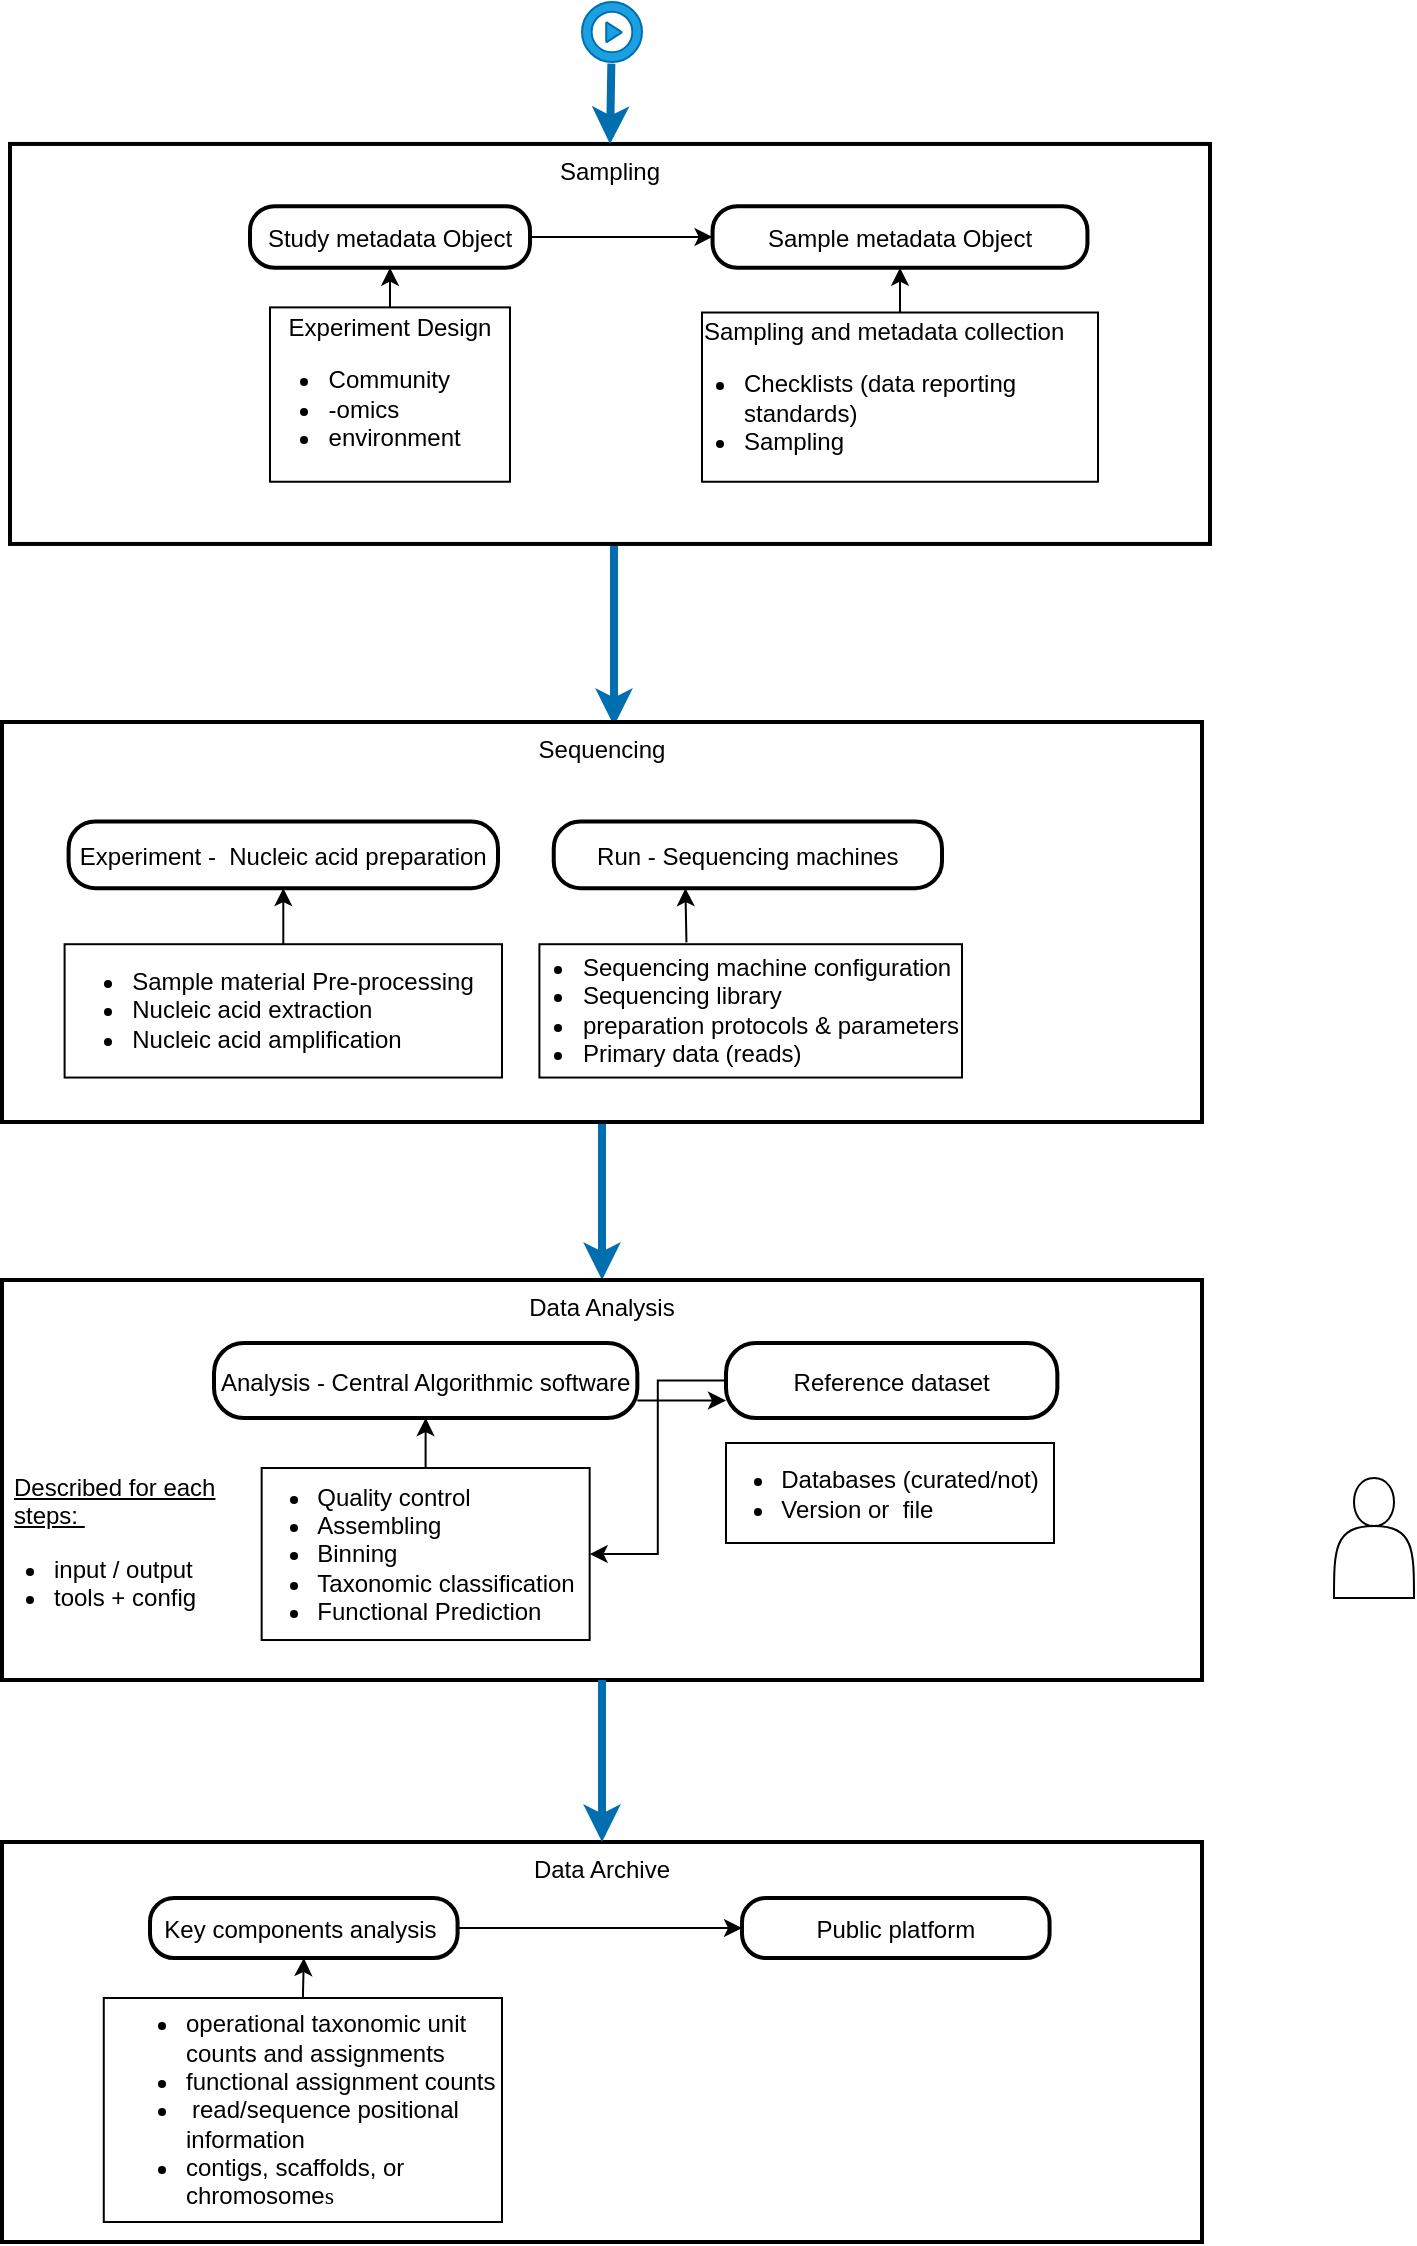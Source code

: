 <mxfile version="24.8.3">
  <diagram name="Page-1" id="eUhtq4w8cxWgcWz3ld9h">
    <mxGraphModel dx="1193" dy="768" grid="1" gridSize="10" guides="1" tooltips="1" connect="1" arrows="1" fold="1" page="1" pageScale="1" pageWidth="826" pageHeight="1169" math="0" shadow="0">
      <root>
        <mxCell id="0" />
        <mxCell id="1" parent="0" />
        <mxCell id="IBZZdO0sH0K3nxLxbMnE-35" value="" style="endArrow=classic;html=1;rounded=0;fillColor=#1ba1e2;strokeColor=#006EAF;strokeWidth=4;exitX=0.5;exitY=1;exitDx=0;exitDy=0;entryX=0.5;entryY=0;entryDx=0;entryDy=0;" edge="1" parent="1" source="14" target="10">
          <mxGeometry width="50" height="50" relative="1" as="geometry">
            <mxPoint x="374" y="620" as="sourcePoint" />
            <mxPoint x="374" y="560" as="targetPoint" />
            <Array as="points">
              <mxPoint x="374" y="530" />
            </Array>
          </mxGeometry>
        </mxCell>
        <mxCell id="IBZZdO0sH0K3nxLxbMnE-48" value="" style="endArrow=classic;html=1;rounded=0;fillColor=#1ba1e2;strokeColor=#006EAF;strokeWidth=4;" edge="1" parent="1">
          <mxGeometry width="50" height="50" relative="1" as="geometry">
            <mxPoint x="380" y="270" as="sourcePoint" />
            <mxPoint x="380" y="364" as="targetPoint" />
            <Array as="points" />
          </mxGeometry>
        </mxCell>
        <mxCell id="10" value="Data Analysis" style="whiteSpace=wrap;strokeWidth=2;verticalAlign=top;" parent="1" vertex="1">
          <mxGeometry x="74" y="641" width="600" height="200" as="geometry" />
        </mxCell>
        <mxCell id="IBZZdO0sH0K3nxLxbMnE-58" style="edgeStyle=orthogonalEdgeStyle;rounded=0;orthogonalLoop=1;jettySize=auto;html=1;exitX=1;exitY=0.5;exitDx=0;exitDy=0;entryX=0;entryY=0.5;entryDx=0;entryDy=0;" edge="1" parent="10">
          <mxGeometry relative="1" as="geometry">
            <mxPoint x="317.67" y="60.25" as="sourcePoint" />
            <mxPoint x="362" y="60.25" as="targetPoint" />
          </mxGeometry>
        </mxCell>
        <mxCell id="zwraW4Ukam8c2gcRzOyC-30" value="Analysis - Central Algorithmic software" style="rounded=1;arcSize=40;strokeWidth=2" parent="10" vertex="1">
          <mxGeometry x="106" y="31.5" width="211.67" height="37.5" as="geometry" />
        </mxCell>
        <mxCell id="IBZZdO0sH0K3nxLxbMnE-61" value="" style="edgeStyle=orthogonalEdgeStyle;rounded=0;orthogonalLoop=1;jettySize=auto;html=1;" edge="1" parent="10" source="IBZZdO0sH0K3nxLxbMnE-53" target="zwraW4Ukam8c2gcRzOyC-30">
          <mxGeometry relative="1" as="geometry" />
        </mxCell>
        <mxCell id="IBZZdO0sH0K3nxLxbMnE-53" value="&lt;div style=&quot;&quot;&gt;&lt;ul style=&quot;padding-left: 20px;&quot;&gt;&lt;li style=&quot;text-align: left;&quot;&gt;&lt;span style=&quot;white-space: nowrap;&quot;&gt;Quality control&lt;/span&gt;&lt;br&gt;&lt;/li&gt;&lt;li style=&quot;text-align: left;&quot;&gt;&lt;span style=&quot;white-space: nowrap;&quot;&gt;Assembling&lt;br&gt;&lt;/span&gt;&lt;/li&gt;&lt;li style=&quot;text-align: left;&quot;&gt;&lt;span style=&quot;white-space: nowrap;&quot;&gt;Binning&lt;br&gt;&lt;/span&gt;&lt;/li&gt;&lt;li style=&quot;text-align: left;&quot;&gt;&lt;span style=&quot;white-space: nowrap;&quot;&gt;Taxonomic classification&lt;br&gt;&lt;/span&gt;&lt;/li&gt;&lt;li style=&quot;text-align: left;&quot;&gt;&lt;span style=&quot;white-space: nowrap;&quot;&gt;&lt;span style=&quot;text-align: center;&quot;&gt;Functional Prediction&lt;/span&gt;&lt;br&gt;&lt;/span&gt;&lt;/li&gt;&lt;/ul&gt;&lt;/div&gt;" style="rounded=0;whiteSpace=wrap;html=1;" vertex="1" parent="10">
          <mxGeometry x="129.83" y="94.01" width="164" height="86" as="geometry" />
        </mxCell>
        <mxCell id="IBZZdO0sH0K3nxLxbMnE-60" value="" style="edgeStyle=orthogonalEdgeStyle;rounded=0;orthogonalLoop=1;jettySize=auto;html=1;entryX=1;entryY=0.5;entryDx=0;entryDy=0;" edge="1" parent="10" source="IBZZdO0sH0K3nxLxbMnE-55" target="IBZZdO0sH0K3nxLxbMnE-53">
          <mxGeometry relative="1" as="geometry" />
        </mxCell>
        <mxCell id="IBZZdO0sH0K3nxLxbMnE-55" value="Reference dataset" style="rounded=1;arcSize=40;strokeWidth=2" vertex="1" parent="10">
          <mxGeometry x="362" y="31.5" width="165.67" height="37.5" as="geometry" />
        </mxCell>
        <mxCell id="IBZZdO0sH0K3nxLxbMnE-56" value="&lt;div style=&quot;&quot;&gt;&lt;ul style=&quot;padding-left: 20px;&quot;&gt;&lt;li style=&quot;text-align: left;&quot;&gt;&lt;span style=&quot;text-wrap-mode: nowrap;&quot;&gt;Databases (curated/not)&lt;/span&gt;&lt;/li&gt;&lt;li style=&quot;text-align: left;&quot;&gt;&lt;span style=&quot;text-wrap-mode: nowrap;&quot;&gt;Version or &amp;nbsp;file&lt;/span&gt;&lt;/li&gt;&lt;/ul&gt;&lt;/div&gt;" style="rounded=0;whiteSpace=wrap;html=1;" vertex="1" parent="10">
          <mxGeometry x="362" y="81.5" width="164" height="50.0" as="geometry" />
        </mxCell>
        <mxCell id="IBZZdO0sH0K3nxLxbMnE-57" value="&lt;u&gt;Described for each steps:&amp;nbsp;&lt;/u&gt;&lt;div&gt;&lt;ul style=&quot;padding-left: 20px;&quot;&gt;&lt;li&gt;input / output&amp;nbsp;&lt;/li&gt;&lt;li&gt;tools + config&lt;/li&gt;&lt;/ul&gt;&lt;/div&gt;" style="text;html=1;align=left;verticalAlign=middle;whiteSpace=wrap;rounded=0;" vertex="1" parent="10">
          <mxGeometry x="3.67" y="104.63" width="114" height="64.75" as="geometry" />
        </mxCell>
        <mxCell id="14" value="Sequencing" style="whiteSpace=wrap;strokeWidth=2;verticalAlign=top;" parent="1" vertex="1">
          <mxGeometry x="74" y="362" width="600" height="200" as="geometry" />
        </mxCell>
        <mxCell id="15" value="Run - Sequencing machines" style="rounded=1;arcSize=40;strokeWidth=2;flipV=1;flipH=1;" parent="14" vertex="1">
          <mxGeometry x="275.87" y="49.733" width="194.13" height="33.333" as="geometry" />
        </mxCell>
        <mxCell id="16" value="Experiment -  Nucleic acid preparation" style="rounded=1;arcSize=40;strokeWidth=2;flipV=1;flipH=1;" parent="14" vertex="1">
          <mxGeometry x="33.3" y="49.733" width="214.7" height="33.333" as="geometry" />
        </mxCell>
        <mxCell id="IBZZdO0sH0K3nxLxbMnE-37" value="&lt;div style=&quot;&quot;&gt;&lt;ul style=&quot;padding-left: 20px;&quot;&gt;&lt;li style=&quot;text-align: left;&quot;&gt;&lt;span style=&quot;white-space: nowrap;&quot;&gt;Sample material Pre-processing&lt;/span&gt;&lt;br&gt;&lt;/li&gt;&lt;li style=&quot;text-align: left;&quot;&gt;&lt;span style=&quot;white-space: nowrap;&quot;&gt;Nucleic acid extraction&lt;/span&gt;&lt;br&gt;&lt;/li&gt;&lt;li style=&quot;text-align: left;&quot;&gt;&lt;span style=&quot;white-space: nowrap;&quot;&gt;Nucleic acid amplification&lt;/span&gt;&lt;br&gt;&lt;/li&gt;&lt;/ul&gt;&lt;/div&gt;" style="rounded=0;whiteSpace=wrap;html=1;" vertex="1" parent="14">
          <mxGeometry x="31.3" y="111.111" width="218.7" height="66.667" as="geometry" />
        </mxCell>
        <mxCell id="IBZZdO0sH0K3nxLxbMnE-36" value="&lt;div style=&quot;text-align: left;&quot;&gt;&lt;ul style=&quot;padding-left: 20px;&quot;&gt;&lt;li&gt;&lt;span style=&quot;white-space: nowrap;&quot;&gt;Sequencing machine configuration&lt;/span&gt;&lt;/li&gt;&lt;li&gt;&lt;span style=&quot;white-space: nowrap;&quot;&gt;Sequencing library&lt;/span&gt;&lt;/li&gt;&lt;li&gt;&lt;span style=&quot;white-space: nowrap;&quot;&gt;preparation protocols &amp;amp; parameters&lt;/span&gt;&lt;/li&gt;&lt;li&gt;&lt;span style=&quot;white-space: nowrap;&quot;&gt;Primary data (reads)&lt;/span&gt;&lt;/li&gt;&lt;/ul&gt;&lt;/div&gt;" style="rounded=0;whiteSpace=wrap;html=1;" vertex="1" parent="14">
          <mxGeometry x="268.7" y="111.111" width="211.3" height="66.667" as="geometry" />
        </mxCell>
        <mxCell id="IBZZdO0sH0K3nxLxbMnE-39" value="" style="endArrow=classic;html=1;rounded=0;entryX=0.5;entryY=1;entryDx=0;entryDy=0;exitX=0.5;exitY=0;exitDx=0;exitDy=0;" edge="1" parent="14" source="IBZZdO0sH0K3nxLxbMnE-37" target="16">
          <mxGeometry width="50" height="50" relative="1" as="geometry">
            <mxPoint x="412.22" y="-147.222" as="sourcePoint" />
            <mxPoint x="412" y="-171.111" as="targetPoint" />
          </mxGeometry>
        </mxCell>
        <mxCell id="IBZZdO0sH0K3nxLxbMnE-50" value="" style="endArrow=classic;html=1;rounded=0;entryX=0.5;entryY=1;entryDx=0;entryDy=0;exitX=0.348;exitY=-0.014;exitDx=0;exitDy=0;exitPerimeter=0;" edge="1" parent="14" source="IBZZdO0sH0K3nxLxbMnE-36">
          <mxGeometry width="50" height="50" relative="1" as="geometry">
            <mxPoint x="344" y="103.333" as="sourcePoint" />
            <mxPoint x="341.696" y="83.065" as="targetPoint" />
            <Array as="points" />
          </mxGeometry>
        </mxCell>
        <mxCell id="zwraW4Ukam8c2gcRzOyC-19" value="Sampling" style="whiteSpace=wrap;strokeWidth=2;verticalAlign=top;" parent="1" vertex="1">
          <mxGeometry x="78" y="72.974" width="600" height="200" as="geometry" />
        </mxCell>
        <mxCell id="IBZZdO0sH0K3nxLxbMnE-31" value="" style="endArrow=classic;html=1;rounded=0;exitX=1;exitY=0.5;exitDx=0;exitDy=0;entryX=0;entryY=0.5;entryDx=0;entryDy=0;" edge="1" parent="zwraW4Ukam8c2gcRzOyC-19" source="zwraW4Ukam8c2gcRzOyC-20" target="zwraW4Ukam8c2gcRzOyC-21">
          <mxGeometry width="50" height="50" relative="1" as="geometry">
            <mxPoint x="546" y="420.513" as="sourcePoint" />
            <mxPoint x="596" y="369.231" as="targetPoint" />
          </mxGeometry>
        </mxCell>
        <mxCell id="IBZZdO0sH0K3nxLxbMnE-42" value="" style="group" vertex="1" connectable="0" parent="zwraW4Ukam8c2gcRzOyC-19">
          <mxGeometry x="126" y="31.103" width="140" height="137.795" as="geometry" />
        </mxCell>
        <mxCell id="zwraW4Ukam8c2gcRzOyC-20" value="Study metadata Object" style="rounded=1;arcSize=40;strokeWidth=2;flipV=1;flipH=1;" parent="IBZZdO0sH0K3nxLxbMnE-42" vertex="1">
          <mxGeometry x="-6" width="140" height="30.77" as="geometry" />
        </mxCell>
        <mxCell id="IBZZdO0sH0K3nxLxbMnE-22" value="&lt;div style=&quot;text-align: left;&quot;&gt;&lt;span style=&quot;text-align: center; white-space: nowrap;&quot;&gt;Experiment Design&lt;/span&gt;&lt;br&gt;&lt;/div&gt;&lt;ul style=&quot;padding-left: 20px;&quot;&gt;&lt;li style=&quot;text-align: left;&quot;&gt;Community&amp;nbsp;&lt;/li&gt;&lt;li style=&quot;text-align: left;&quot;&gt;-omics&lt;/li&gt;&lt;li style=&quot;text-align: left;&quot;&gt;environment&amp;nbsp;&lt;br&gt;&lt;/li&gt;&lt;/ul&gt;" style="rounded=0;whiteSpace=wrap;html=1;flipV=1;flipH=1;" vertex="1" parent="IBZZdO0sH0K3nxLxbMnE-42">
          <mxGeometry x="4" y="50.615" width="120" height="87.179" as="geometry" />
        </mxCell>
        <mxCell id="IBZZdO0sH0K3nxLxbMnE-24" value="" style="endArrow=classic;html=1;rounded=0;entryX=0.5;entryY=1;entryDx=0;entryDy=0;exitX=0.5;exitY=0;exitDx=0;exitDy=0;" edge="1" parent="IBZZdO0sH0K3nxLxbMnE-42" source="IBZZdO0sH0K3nxLxbMnE-22" target="zwraW4Ukam8c2gcRzOyC-20">
          <mxGeometry width="50" height="50" relative="1" as="geometry">
            <mxPoint x="59.75" y="35.231" as="sourcePoint" />
            <mxPoint x="429.75" y="271.128" as="targetPoint" />
          </mxGeometry>
        </mxCell>
        <mxCell id="IBZZdO0sH0K3nxLxbMnE-43" value="" style="group" vertex="1" connectable="0" parent="zwraW4Ukam8c2gcRzOyC-19">
          <mxGeometry x="346.002" y="31.1" width="198" height="137.8" as="geometry" />
        </mxCell>
        <mxCell id="zwraW4Ukam8c2gcRzOyC-21" value="Sample metadata Object" style="rounded=1;arcSize=40;strokeWidth=2;flipV=1;flipH=1;" parent="IBZZdO0sH0K3nxLxbMnE-43" vertex="1">
          <mxGeometry x="5.279" width="187.441" height="30.769" as="geometry" />
        </mxCell>
        <mxCell id="IBZZdO0sH0K3nxLxbMnE-25" value="&lt;div style=&quot;text-align: left;&quot;&gt;&lt;span style=&quot;text-align: center; white-space: nowrap;&quot;&gt;Sampling and metadata collection&lt;/span&gt;&lt;br&gt;&lt;/div&gt;&lt;ul style=&quot;padding-left: 20px;&quot;&gt;&lt;li style=&quot;text-align: left;&quot;&gt;Checklists (data reporting standards)&amp;nbsp;&lt;/li&gt;&lt;li style=&quot;text-align: left;&quot;&gt;Sampling&lt;/li&gt;&lt;/ul&gt;" style="rounded=0;whiteSpace=wrap;html=1;" vertex="1" parent="IBZZdO0sH0K3nxLxbMnE-43">
          <mxGeometry y="53.184" width="198" height="84.615" as="geometry" />
        </mxCell>
        <mxCell id="IBZZdO0sH0K3nxLxbMnE-33" value="" style="endArrow=classic;html=1;rounded=0;entryX=0.5;entryY=1;entryDx=0;entryDy=0;exitX=0.5;exitY=0;exitDx=0;exitDy=0;" edge="1" parent="IBZZdO0sH0K3nxLxbMnE-43" source="IBZZdO0sH0K3nxLxbMnE-25" target="zwraW4Ukam8c2gcRzOyC-21">
          <mxGeometry width="50" height="50" relative="1" as="geometry">
            <mxPoint x="56.218" y="79.156" as="sourcePoint" />
            <mxPoint x="50.94" y="56.741" as="targetPoint" />
          </mxGeometry>
        </mxCell>
        <mxCell id="zwraW4Ukam8c2gcRzOyC-33" value="Data Archive" style="whiteSpace=wrap;strokeWidth=2;verticalAlign=top;" parent="1" vertex="1">
          <mxGeometry x="74" y="922" width="600" height="200" as="geometry" />
        </mxCell>
        <mxCell id="zwraW4Ukam8c2gcRzOyC-37" value="Key components analysis " style="rounded=1;arcSize=40;strokeWidth=2" parent="zwraW4Ukam8c2gcRzOyC-33" vertex="1">
          <mxGeometry x="74" y="28" width="153.78" height="30" as="geometry" />
        </mxCell>
        <mxCell id="IBZZdO0sH0K3nxLxbMnE-62" value="&lt;div style=&quot;&quot;&gt;&lt;p style=&quot;&quot;&gt;&lt;/p&gt;&lt;ul&gt;&lt;li style=&quot;text-align: left;&quot;&gt;&lt;font style=&quot;font-size: 12px;&quot; face=&quot;Helvetica&quot;&gt;operational taxonomic unit counts and assignments&lt;/font&gt;&lt;/li&gt;&lt;li style=&quot;text-align: left;&quot;&gt;&lt;font face=&quot;Helvetica&quot; style=&quot;font-size: 12px;&quot;&gt;functional assignment counts&lt;/font&gt;&lt;/li&gt;&lt;li style=&quot;text-align: left;&quot;&gt;&lt;font face=&quot;XK4yL2_mpYgl22afmBj1&quot; style=&quot;font-size: 12px;&quot;&gt;&amp;nbsp;&lt;/font&gt;&lt;font style=&quot;font-size: 12px;&quot;&gt;&lt;font face=&quot;Helvetica&quot;&gt;read/sequence positional information&lt;/font&gt;&lt;/font&gt;&lt;/li&gt;&lt;li style=&quot;text-align: left;&quot;&gt;&lt;font face=&quot;Helvetica&quot;&gt;contigs, scaffolds, or chromosome&lt;/font&gt;&lt;font face=&quot;XK4yL2_mpYgl22afmBj1&quot;&gt;s&lt;/font&gt;&lt;/li&gt;&lt;/ul&gt;&lt;p&gt;&lt;/p&gt;&lt;/div&gt;" style="rounded=0;whiteSpace=wrap;html=1;" vertex="1" parent="zwraW4Ukam8c2gcRzOyC-33">
          <mxGeometry x="50.89" y="78" width="199.11" height="112" as="geometry" />
        </mxCell>
        <mxCell id="IBZZdO0sH0K3nxLxbMnE-66" value="" style="endArrow=classic;html=1;rounded=0;exitX=0.5;exitY=0;exitDx=0;exitDy=0;entryX=0.5;entryY=1;entryDx=0;entryDy=0;" edge="1" parent="zwraW4Ukam8c2gcRzOyC-33" source="IBZZdO0sH0K3nxLxbMnE-62" target="zwraW4Ukam8c2gcRzOyC-37">
          <mxGeometry width="50" height="50" relative="1" as="geometry">
            <mxPoint x="256" y="18" as="sourcePoint" />
            <mxPoint x="306" y="-32" as="targetPoint" />
          </mxGeometry>
        </mxCell>
        <mxCell id="IBZZdO0sH0K3nxLxbMnE-67" value="Public platform" style="rounded=1;arcSize=40;strokeWidth=2" vertex="1" parent="zwraW4Ukam8c2gcRzOyC-33">
          <mxGeometry x="370" y="28" width="153.78" height="30" as="geometry" />
        </mxCell>
        <mxCell id="IBZZdO0sH0K3nxLxbMnE-68" value="" style="endArrow=classic;html=1;rounded=0;exitX=1;exitY=0.5;exitDx=0;exitDy=0;entryX=0;entryY=0.5;entryDx=0;entryDy=0;" edge="1" parent="zwraW4Ukam8c2gcRzOyC-33" source="zwraW4Ukam8c2gcRzOyC-37" target="IBZZdO0sH0K3nxLxbMnE-67">
          <mxGeometry width="50" height="50" relative="1" as="geometry">
            <mxPoint x="256" y="18" as="sourcePoint" />
            <mxPoint x="306" y="-32" as="targetPoint" />
          </mxGeometry>
        </mxCell>
        <mxCell id="IBZZdO0sH0K3nxLxbMnE-18" value="" style="shape=actor;whiteSpace=wrap;html=1;" vertex="1" parent="1">
          <mxGeometry x="740" y="740" width="40" height="60" as="geometry" />
        </mxCell>
        <mxCell id="IBZZdO0sH0K3nxLxbMnE-49" value="" style="group" vertex="1" connectable="0" parent="1">
          <mxGeometry x="364" y="2" width="30" height="30" as="geometry" />
        </mxCell>
        <mxCell id="IBZZdO0sH0K3nxLxbMnE-44" value="" style="sketch=0;html=1;aspect=fixed;strokeColor=#006EAF;shadow=0;fillColor=#1ba1e2;verticalAlign=top;labelPosition=center;verticalLabelPosition=bottom;shape=mxgraph.gcp2.play_start;fontColor=#ffffff;" vertex="1" parent="IBZZdO0sH0K3nxLxbMnE-49">
          <mxGeometry width="30" height="30" as="geometry" />
        </mxCell>
        <mxCell id="IBZZdO0sH0K3nxLxbMnE-46" value="" style="endArrow=classic;html=1;rounded=0;fillColor=#1ba1e2;strokeColor=#006EAF;strokeWidth=4;entryX=0.5;entryY=0;entryDx=0;entryDy=0;exitX=0.489;exitY=1.028;exitDx=0;exitDy=0;exitPerimeter=0;" edge="1" parent="IBZZdO0sH0K3nxLxbMnE-49" source="IBZZdO0sH0K3nxLxbMnE-44" target="zwraW4Ukam8c2gcRzOyC-19">
          <mxGeometry width="50" height="50" relative="1" as="geometry">
            <mxPoint x="12" y="38" as="sourcePoint" />
            <mxPoint y="58" as="targetPoint" />
          </mxGeometry>
        </mxCell>
        <mxCell id="IBZZdO0sH0K3nxLxbMnE-51" value="" style="endArrow=classic;html=1;rounded=0;fillColor=#1ba1e2;strokeColor=#006EAF;strokeWidth=4;exitX=0.5;exitY=1;exitDx=0;exitDy=0;" edge="1" parent="1" source="10" target="zwraW4Ukam8c2gcRzOyC-33">
          <mxGeometry width="50" height="50" relative="1" as="geometry">
            <mxPoint x="384" y="507" as="sourcePoint" />
            <mxPoint x="384" y="570" as="targetPoint" />
            <Array as="points" />
          </mxGeometry>
        </mxCell>
      </root>
    </mxGraphModel>
  </diagram>
</mxfile>

